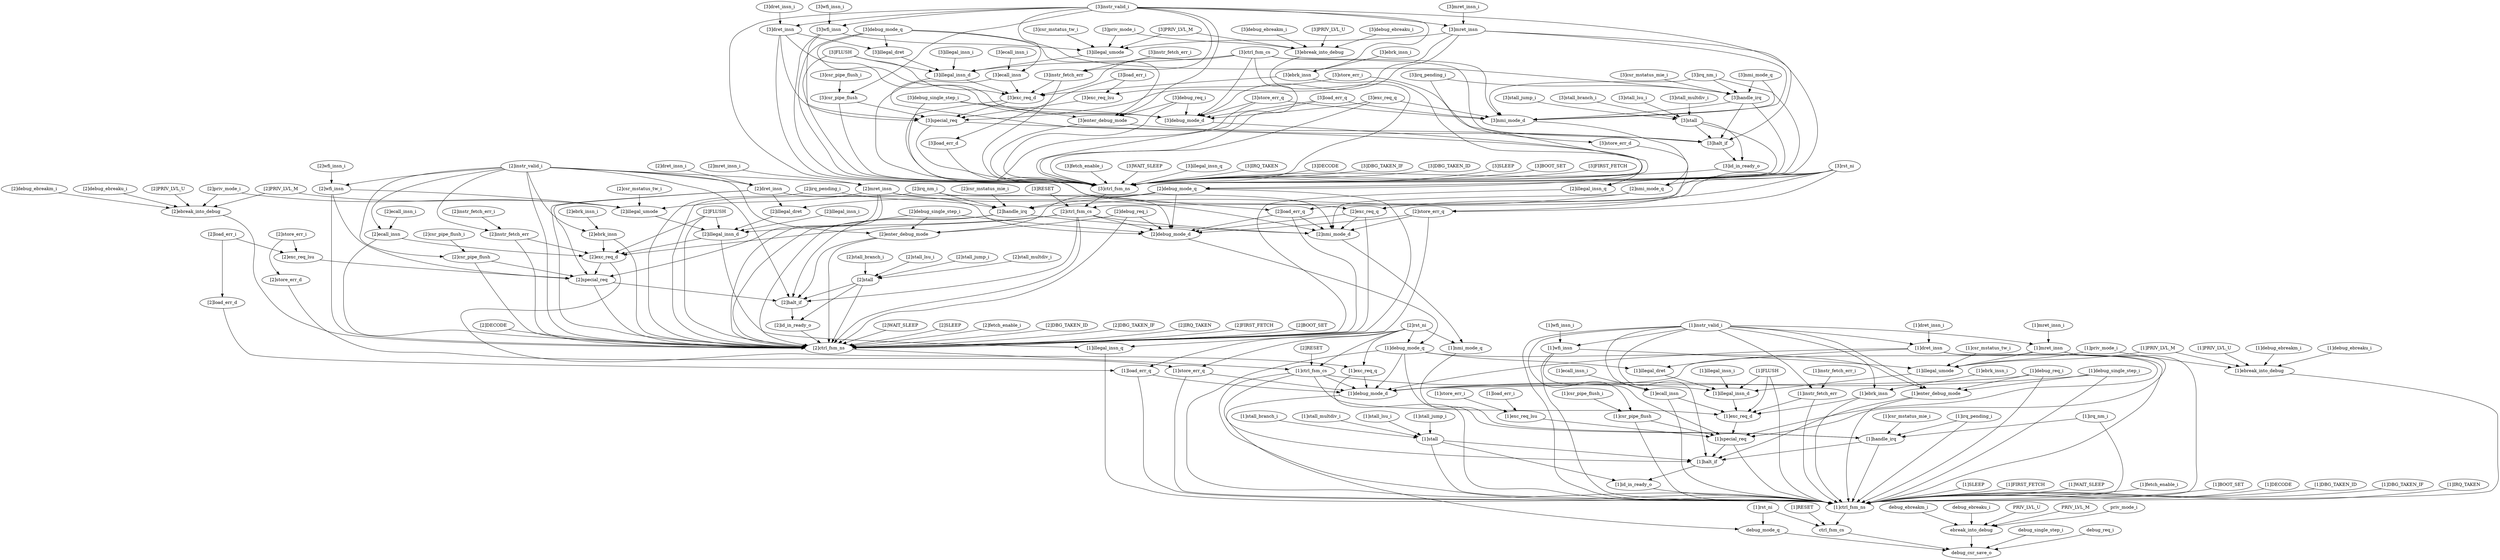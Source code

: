 strict digraph "" {
	"[3]irq_nm_i"	 [complexity=76,
		importance=5.2721584185,
		rank=0.0693705055066];
	"[3]handle_irq"	 [complexity=70,
		importance=5.26716080234,
		rank=0.0752451543191];
	"[3]irq_nm_i" -> "[3]handle_irq";
	"[3]nmi_mode_d"	 [complexity=49,
		importance=1.62824166621,
		rank=0.0332294217593];
	"[3]irq_nm_i" -> "[3]nmi_mode_d";
	"[3]ctrl_fsm_ns"	 [complexity=61,
		importance=1.72975895288,
		rank=0.0283567041456];
	"[3]irq_nm_i" -> "[3]ctrl_fsm_ns";
	"[1]special_req"	 [complexity=10,
		importance=0.398705714759,
		rank=0.0398705714759];
	"[1]ctrl_fsm_ns"	 [complexity=3,
		importance=0.105010195927,
		rank=0.0350033986422];
	"[1]special_req" -> "[1]ctrl_fsm_ns";
	"[1]halt_if"	 [complexity=7,
		importance=0.127850889108,
		rank=0.0182644127297];
	"[1]special_req" -> "[1]halt_if";
	"[3]wfi_insn"	 [complexity=94,
		importance=5.31848699129,
		rank=0.0565796488435];
	"[3]special_req"	 [complexity=68,
		importance=5.27295198563,
		rank=0.0775434115534];
	"[3]wfi_insn" -> "[3]special_req";
	"[3]illegal_umode"	 [complexity=88,
		importance=5.31082414769,
		rank=0.0603502744056];
	"[3]wfi_insn" -> "[3]illegal_umode";
	"[3]wfi_insn" -> "[3]ctrl_fsm_ns";
	"[3]fetch_enable_i"	 [complexity=62,
		importance=1.73475656905,
		rank=0.0279799446621];
	"[3]fetch_enable_i" -> "[3]ctrl_fsm_ns";
	"[3]WAIT_SLEEP"	 [complexity=63,
		importance=1.73475656905,
		rank=0.0275358185564];
	"[3]WAIT_SLEEP" -> "[3]ctrl_fsm_ns";
	"[1]debug_mode_d"	 [complexity=4,
		importance=0.0225443584875,
		rank=0.00563608962188];
	debug_mode_q	 [complexity=2,
		importance=0.0155182837101,
		rank=0.00775914185504];
	"[1]debug_mode_d" -> debug_mode_q;
	"[2]DECODE"	 [complexity=42,
		importance=5.11697146782,
		rank=0.121832653996];
	"[2]ctrl_fsm_ns"	 [complexity=32,
		importance=0.511197385166,
		rank=0.0159749182864];
	"[2]DECODE" -> "[2]ctrl_fsm_ns";
	"[2]csr_pipe_flush"	 [complexity=46,
		importance=1.62493012607,
		rank=0.0353245679581];
	"[2]csr_pipe_flush" -> "[2]ctrl_fsm_ns";
	"[2]special_req"	 [complexity=39,
		importance=1.61726728248,
		rank=0.0414683918584];
	"[2]csr_pipe_flush" -> "[2]special_req";
	"[3]csr_pipe_flush_i"	 [complexity=78,
		importance=5.28561244539,
		rank=0.0677642621204];
	"[3]csr_pipe_flush"	 [complexity=75,
		importance=5.28061482922,
		rank=0.070408197723];
	"[3]csr_pipe_flush_i" -> "[3]csr_pipe_flush";
	"[2]stall_multdiv_i"	 [complexity=46,
		importance=1.62210407023,
		rank=0.0352631319615];
	"[2]stall"	 [complexity=41,
		importance=1.61710645406,
		rank=0.0394416208308];
	"[2]stall_multdiv_i" -> "[2]stall";
	debug_csr_save_o	 [complexity=0,
		importance=0.00665049124133,
		rank=0.0];
	"[1]ctrl_fsm_cs"	 [complexity=30,
		importance=0.459731285871,
		rank=0.0153243761957];
	"[1]ctrl_fsm_cs" -> "[1]debug_mode_d";
	"[1]illegal_insn_d"	 [complexity=24,
		importance=0.426138662963,
		rank=0.0177557776235];
	"[1]ctrl_fsm_cs" -> "[1]illegal_insn_d";
	"[1]ctrl_fsm_cs" -> "[1]ctrl_fsm_ns";
	"[1]exc_req_d"	 [complexity=17,
		importance=0.409647332993,
		rank=0.0240969019408];
	"[1]ctrl_fsm_cs" -> "[1]exc_req_d";
	"[1]ctrl_fsm_cs" -> "[1]halt_if";
	"[1]instr_valid_i"	 [complexity=27,
		importance=0.422307792754,
		rank=0.0156410293613];
	"[1]dret_insn"	 [complexity=33,
		importance=0.439524371638,
		rank=0.0133189203527];
	"[1]instr_valid_i" -> "[1]dret_insn";
	"[1]ecall_insn"	 [complexity=24,
		importance=0.417310176588,
		rank=0.0173879240245];
	"[1]instr_valid_i" -> "[1]ecall_insn";
	"[1]mret_insn"	 [complexity=36,
		importance=0.444240720416,
		rank=0.0123400200115];
	"[1]instr_valid_i" -> "[1]mret_insn";
	"[1]enter_debug_mode"	 [complexity=12,
		importance=0.517041676143,
		rank=0.0430868063452];
	"[1]instr_valid_i" -> "[1]enter_debug_mode";
	"[1]wfi_insn"	 [complexity=36,
		importance=0.444240720416,
		rank=0.0123400200115];
	"[1]instr_valid_i" -> "[1]wfi_insn";
	"[1]instr_fetch_err"	 [complexity=24,
		importance=0.417310176588,
		rank=0.0173879240245];
	"[1]instr_valid_i" -> "[1]instr_fetch_err";
	"[1]instr_valid_i" -> "[1]ctrl_fsm_ns";
	"[1]csr_pipe_flush"	 [complexity=17,
		importance=0.406368558353,
		rank=0.0239040328443];
	"[1]instr_valid_i" -> "[1]csr_pipe_flush";
	"[1]ebrk_insn"	 [complexity=24,
		importance=0.417310176588,
		rank=0.0173879240245];
	"[1]instr_valid_i" -> "[1]ebrk_insn";
	"[1]instr_valid_i" -> "[1]halt_if";
	"[2]load_err_d"	 [complexity=8,
		importance=0.329755537907,
		rank=0.0412194422384];
	"[1]load_err_q"	 [complexity=6,
		importance=0.323508596384,
		rank=0.0539180993973];
	"[2]load_err_d" -> "[1]load_err_q";
	"[3]mret_insn"	 [complexity=94,
		importance=5.31848699129,
		rank=0.0565796488435];
	"[3]mret_insn" -> "[3]special_req";
	"[3]mret_insn" -> "[3]nmi_mode_d";
	"[3]mret_insn" -> "[3]illegal_umode";
	"[3]debug_mode_d"	 [complexity=64,
		importance=1.66631696301,
		rank=0.026036202547];
	"[3]mret_insn" -> "[3]debug_mode_d";
	"[3]mret_insn" -> "[3]ctrl_fsm_ns";
	"[2]WAIT_SLEEP"	 [complexity=34,
		importance=0.516195001332,
		rank=0.0151822059215];
	"[2]WAIT_SLEEP" -> "[2]ctrl_fsm_ns";
	"[1]debug_mode_q"	 [complexity=33,
		importance=0.440729320512,
		rank=0.0133554339549];
	"[1]debug_mode_q" -> "[1]debug_mode_d";
	"[1]debug_mode_q" -> "[1]enter_debug_mode";
	"[1]handle_irq"	 [complexity=12,
		importance=0.392914531466,
		rank=0.0327428776222];
	"[1]debug_mode_q" -> "[1]handle_irq";
	"[1]debug_mode_q" -> "[1]ctrl_fsm_ns";
	"[1]illegal_dret"	 [complexity=30,
		importance=0.431861528044,
		rank=0.0143953842681];
	"[1]debug_mode_q" -> "[1]illegal_dret";
	debug_ebreaku_i	 [complexity=9,
		importance=0.0258074428574,
		rank=0.00286749365082];
	ebreak_into_debug	 [complexity=2,
		importance=0.0208098266908,
		rank=0.0104049133454];
	debug_ebreaku_i -> ebreak_into_debug;
	"[2]ebreak_into_debug"	 [complexity=34,
		importance=0.525356720615,
		rank=0.0154516682534];
	"[2]ebreak_into_debug" -> "[2]ctrl_fsm_ns";
	"[2]stall_branch_i"	 [complexity=46,
		importance=1.62210407023,
		rank=0.0352631319615];
	"[2]stall_branch_i" -> "[2]stall";
	"[1]SLEEP"	 [complexity=5,
		importance=0.110007812093,
		rank=0.0220015624186];
	"[1]SLEEP" -> "[1]ctrl_fsm_ns";
	"[1]FIRST_FETCH"	 [complexity=7,
		importance=0.21501800802,
		rank=0.0307168582885];
	"[1]FIRST_FETCH" -> "[1]ctrl_fsm_ns";
	"[1]exc_req_q"	 [complexity=6,
		importance=0.323120459331,
		rank=0.0538534098885];
	"[1]exc_req_q" -> "[1]debug_mode_d";
	"[1]exc_req_q" -> "[1]ctrl_fsm_ns";
	"[1]debug_req_i"	 [complexity=17,
		importance=0.522039292309,
		rank=0.0307081936652];
	"[1]debug_req_i" -> "[1]debug_mode_d";
	"[1]debug_req_i" -> "[1]enter_debug_mode";
	"[1]debug_req_i" -> "[1]ctrl_fsm_ns";
	"[2]debug_req_i"	 [complexity=46,
		importance=2.14678804927,
		rank=0.0466693054188];
	"[2]enter_debug_mode"	 [complexity=41,
		importance=2.1417904331,
		rank=0.0522387910512];
	"[2]debug_req_i" -> "[2]enter_debug_mode";
	"[2]debug_mode_d"	 [complexity=35,
		importance=0.44775539529,
		rank=0.012793011294];
	"[2]debug_req_i" -> "[2]debug_mode_d";
	"[2]debug_req_i" -> "[2]ctrl_fsm_ns";
	"[2]halt_if"	 [complexity=36,
		importance=0.534038078347,
		rank=0.0148343910652];
	"[2]enter_debug_mode" -> "[2]halt_if";
	"[2]enter_debug_mode" -> "[2]ctrl_fsm_ns";
	"[3]ecall_insn"	 [complexity=82,
		importance=5.29155644746,
		rank=0.0645311761885];
	"[3]exc_req_d"	 [complexity=75,
		importance=5.28389360386,
		rank=0.0704519147182];
	"[3]ecall_insn" -> "[3]exc_req_d";
	"[3]ecall_insn" -> "[3]ctrl_fsm_ns";
	"[1]rst_ni"	 [complexity=2,
		importance=0.11208580943,
		rank=0.0560429047149];
	"[1]rst_ni" -> debug_mode_q;
	ctrl_fsm_cs	 [complexity=1,
		importance=0.0535440966316,
		rank=0.0535440966316];
	"[1]rst_ni" -> ctrl_fsm_cs;
	"[2]SLEEP"	 [complexity=34,
		importance=0.516195001332,
		rank=0.0151822059215];
	"[2]SLEEP" -> "[2]ctrl_fsm_ns";
	"[3]store_err_i"	 [complexity=78,
		importance=5.28544586868,
		rank=0.0677621265215];
	"[3]exc_req_lsu"	 [complexity=75,
		importance=5.28044825251,
		rank=0.0704059767001];
	"[3]store_err_i" -> "[3]exc_req_lsu";
	"[3]store_err_d"	 [complexity=37,
		importance=1.54831710562,
		rank=0.0418464082601];
	"[3]store_err_i" -> "[3]store_err_d";
	debug_mode_q -> debug_csr_save_o;
	"[2]ecall_insn"	 [complexity=53,
		importance=1.63587174431,
		rank=0.0308655046095];
	"[2]ecall_insn" -> "[2]ctrl_fsm_ns";
	"[2]exc_req_d"	 [complexity=46,
		importance=1.62820890071,
		rank=0.0353958456676];
	"[2]ecall_insn" -> "[2]exc_req_d";
	"[2]store_err_i"	 [complexity=49,
		importance=1.62976116552,
		rank=0.0332604319494];
	"[2]store_err_d"	 [complexity=8,
		importance=0.329755537907,
		rank=0.0412194422384];
	"[2]store_err_i" -> "[2]store_err_d";
	"[2]exc_req_lsu"	 [complexity=46,
		importance=1.62476354936,
		rank=0.0353209467251];
	"[2]store_err_i" -> "[2]exc_req_lsu";
	"[2]dret_insn"	 [complexity=62,
		importance=1.65808593936,
		rank=0.0267433216025];
	"[2]dret_insn" -> "[2]debug_mode_d";
	"[2]dret_insn" -> "[2]ctrl_fsm_ns";
	"[2]illegal_dret"	 [complexity=59,
		importance=1.65042309576,
		rank=0.0279732728095];
	"[2]dret_insn" -> "[2]illegal_dret";
	"[2]dret_insn" -> "[2]special_req";
	"[2]stall_lsu_i"	 [complexity=46,
		importance=1.62210407023,
		rank=0.0352631319615];
	"[2]stall_lsu_i" -> "[2]stall";
	"[1]store_err_q"	 [complexity=6,
		importance=0.323508596384,
		rank=0.0539180993973];
	"[2]store_err_d" -> "[1]store_err_q";
	"[2]load_err_q"	 [complexity=35,
		importance=1.5420701641,
		rank=0.0440591475458];
	"[2]load_err_q" -> "[2]debug_mode_d";
	"[2]load_err_q" -> "[2]ctrl_fsm_ns";
	"[2]nmi_mode_d"	 [complexity=20,
		importance=0.40968009849,
		rank=0.0204840049245];
	"[2]load_err_q" -> "[2]nmi_mode_d";
	"[2]load_err_i"	 [complexity=10,
		importance=0.334753154074,
		rank=0.0334753154074];
	"[2]load_err_i" -> "[2]load_err_d";
	"[2]load_err_i" -> "[2]exc_req_lsu";
	"[3]store_err_q"	 [complexity=64,
		importance=5.19775486725,
		rank=0.0812149198009];
	"[3]store_err_q" -> "[3]nmi_mode_d";
	"[3]store_err_q" -> "[3]debug_mode_d";
	"[3]store_err_q" -> "[3]ctrl_fsm_ns";
	"[1]RESET"	 [complexity=3,
		importance=0.0585417127982,
		rank=0.0195139042661];
	"[1]RESET" -> ctrl_fsm_cs;
	"[2]store_err_q"	 [complexity=35,
		importance=1.5420701641,
		rank=0.0440591475458];
	"[2]store_err_q" -> "[2]debug_mode_d";
	"[2]store_err_q" -> "[2]ctrl_fsm_ns";
	"[2]store_err_q" -> "[2]nmi_mode_d";
	"[1]dret_insn" -> "[1]special_req";
	"[1]dret_insn" -> "[1]debug_mode_d";
	"[1]dret_insn" -> "[1]ctrl_fsm_ns";
	"[1]dret_insn" -> "[1]illegal_dret";
	"[3]csr_mstatus_mie_i"	 [complexity=76,
		importance=5.2721584185,
		rank=0.0693705055066];
	"[3]csr_mstatus_mie_i" -> "[3]handle_irq";
	"[1]csr_mstatus_tw_i"	 [complexity=36,
		importance=0.441575492988,
		rank=0.0122659859163];
	"[1]illegal_umode"	 [complexity=30,
		importance=0.436577876821,
		rank=0.014552595894];
	"[1]csr_mstatus_tw_i" -> "[1]illegal_umode";
	"[3]illegal_insn_q"	 [complexity=62,
		importance=1.7392364556,
		rank=0.0280522008968];
	"[3]illegal_insn_q" -> "[3]ctrl_fsm_ns";
	"[1]ecall_insn" -> "[1]ctrl_fsm_ns";
	"[1]ecall_insn" -> "[1]exc_req_d";
	"[2]debug_mode_q"	 [complexity=62,
		importance=1.65929088823,
		rank=0.0267627562618];
	"[2]debug_mode_q" -> "[2]enter_debug_mode";
	"[2]debug_mode_q" -> "[2]debug_mode_d";
	"[2]handle_irq"	 [complexity=41,
		importance=1.61147609918,
		rank=0.039304295102];
	"[2]debug_mode_q" -> "[2]handle_irq";
	"[2]debug_mode_q" -> "[2]ctrl_fsm_ns";
	"[2]debug_mode_q" -> "[2]illegal_dret";
	"[3]illegal_insn_d"	 [complexity=82,
		importance=5.30038493383,
		rank=0.0646388406565];
	"[2]illegal_insn_q"	 [complexity=33,
		importance=0.520674887881,
		rank=0.0157780269055];
	"[3]illegal_insn_d" -> "[2]illegal_insn_q";
	"[3]illegal_insn_d" -> "[3]exc_req_d";
	"[2]fetch_enable_i"	 [complexity=33,
		importance=0.516195001332,
		rank=0.0156422727676];
	"[2]fetch_enable_i" -> "[2]ctrl_fsm_ns";
	"[2]csr_mstatus_mie_i"	 [complexity=47,
		importance=1.61647371535,
		rank=0.0343930577734];
	"[2]csr_mstatus_mie_i" -> "[2]handle_irq";
	"[2]id_in_ready_o"	 [complexity=33,
		importance=0.520513786658,
		rank=0.0157731450502];
	"[2]id_in_ready_o" -> "[2]ctrl_fsm_ns";
	"[2]debug_mode_d" -> "[1]debug_mode_q";
	"[2]DBG_TAKEN_ID"	 [complexity=34,
		importance=0.516195001332,
		rank=0.0151822059215];
	"[2]DBG_TAKEN_ID" -> "[2]ctrl_fsm_ns";
	"[3]illegal_insn_i"	 [complexity=88,
		importance=5.30538255,
		rank=0.0602884380682];
	"[3]illegal_insn_i" -> "[3]illegal_insn_d";
	"[2]DBG_TAKEN_IF"	 [complexity=38,
		importance=1.53858977166,
		rank=0.0404892045175];
	"[2]DBG_TAKEN_IF" -> "[2]ctrl_fsm_ns";
	"[1]WAIT_SLEEP"	 [complexity=5,
		importance=0.110007812093,
		rank=0.0220015624186];
	"[1]WAIT_SLEEP" -> "[1]ctrl_fsm_ns";
	"[3]priv_mode_i"	 [complexity=70,
		importance=1.7489159045,
		rank=0.0249845129214];
	"[3]ebreak_into_debug"	 [complexity=63,
		importance=1.74391828833,
		rank=0.027681242672];
	"[3]priv_mode_i" -> "[3]ebreak_into_debug";
	"[3]priv_mode_i" -> "[3]illegal_umode";
	"[1]illegal_insn_d" -> "[1]exc_req_d";
	"[2]instr_fetch_err_i"	 [complexity=56,
		importance=1.64086936047,
		rank=0.0293012385799];
	"[2]instr_fetch_err"	 [complexity=53,
		importance=1.63587174431,
		rank=0.0308655046095];
	"[2]instr_fetch_err_i" -> "[2]instr_fetch_err";
	"[1]csr_pipe_flush_i"	 [complexity=20,
		importance=0.41136617452,
		rank=0.020568308726];
	"[1]csr_pipe_flush_i" -> "[1]csr_pipe_flush";
	"[3]halt_if"	 [complexity=65,
		importance=1.75259964606,
		rank=0.0269630714779];
	"[3]handle_irq" -> "[3]halt_if";
	"[3]handle_irq" -> "[3]nmi_mode_d";
	"[3]handle_irq" -> "[3]ctrl_fsm_ns";
	"[3]ebrk_insn"	 [complexity=82,
		importance=5.29155644746,
		rank=0.0645311761885];
	"[3]ebrk_insn" -> "[3]exc_req_d";
	"[3]ebrk_insn" -> "[3]ctrl_fsm_ns";
	"[1]load_err_q" -> "[1]debug_mode_d";
	"[1]load_err_q" -> "[1]ctrl_fsm_ns";
	"[3]FLUSH"	 [complexity=88,
		importance=5.30538255,
		rank=0.0602884380682];
	"[3]FLUSH" -> "[3]illegal_insn_d";
	"[3]FLUSH" -> "[3]exc_req_d";
	"[3]FLUSH" -> "[3]ctrl_fsm_ns";
	"[1]irq_pending_i"	 [complexity=18,
		importance=0.397912147633,
		rank=0.022106230424];
	"[1]irq_pending_i" -> "[1]handle_irq";
	"[1]irq_pending_i" -> "[1]ctrl_fsm_ns";
	"[3]debug_single_step_i"	 [complexity=75,
		importance=7.02103432014,
		rank=0.0936137909352];
	"[3]enter_debug_mode"	 [complexity=70,
		importance=7.01603670397,
		rank=0.100229095771];
	"[3]debug_single_step_i" -> "[3]enter_debug_mode";
	"[3]debug_single_step_i" -> "[3]debug_mode_d";
	"[3]debug_single_step_i" -> "[3]ctrl_fsm_ns";
	"[3]IRQ_TAKEN"	 [complexity=67,
		importance=5.19427447482,
		rank=0.0775264846988];
	"[3]IRQ_TAKEN" -> "[3]ctrl_fsm_ns";
	"[2]rst_ni"	 [complexity=7,
		importance=0.652014808934,
		rank=0.0931449727049];
	"[2]rst_ni" -> "[1]ctrl_fsm_cs";
	"[2]rst_ni" -> "[1]debug_mode_q";
	"[2]rst_ni" -> "[1]exc_req_q";
	"[2]rst_ni" -> "[1]load_err_q";
	"[1]illegal_insn_q"	 [complexity=4,
		importance=0.114487698642,
		rank=0.0286219246605];
	"[2]rst_ni" -> "[1]illegal_insn_q";
	"[2]rst_ni" -> "[1]store_err_q";
	"[1]nmi_mode_q"	 [complexity=18,
		importance=0.402072706358,
		rank=0.0223373725754];
	"[2]rst_ni" -> "[1]nmi_mode_q";
	"[1]mret_insn" -> "[1]special_req";
	"[1]mret_insn" -> "[1]debug_mode_d";
	"[1]mret_insn" -> "[1]ctrl_fsm_ns";
	"[1]mret_insn" -> "[1]illegal_umode";
	"[1]enter_debug_mode" -> "[1]ctrl_fsm_ns";
	"[1]enter_debug_mode" -> "[1]halt_if";
	"[2]wfi_insn"	 [complexity=65,
		importance=1.66280228813,
		rank=0.0255815736636];
	"[2]wfi_insn" -> "[2]ctrl_fsm_ns";
	"[2]wfi_insn" -> "[2]special_req";
	"[2]illegal_umode"	 [complexity=59,
		importance=1.65513944454,
		rank=0.0280532109244];
	"[2]wfi_insn" -> "[2]illegal_umode";
	"[1]illegal_insn_q" -> "[1]ctrl_fsm_ns";
	"[1]priv_mode_i"	 [complexity=12,
		importance=0.124167147543,
		rank=0.0103472622952];
	"[1]ebreak_into_debug"	 [complexity=5,
		importance=0.119169531376,
		rank=0.0238339062752];
	"[1]priv_mode_i" -> "[1]ebreak_into_debug";
	"[1]priv_mode_i" -> "[1]illegal_umode";
	"[3]irq_pending_i"	 [complexity=76,
		importance=5.2721584185,
		rank=0.0693705055066];
	"[3]irq_pending_i" -> "[3]handle_irq";
	"[3]irq_pending_i" -> "[3]ctrl_fsm_ns";
	"[3]nmi_mode_q"	 [complexity=76,
		importance=5.27631897723,
		rank=0.0694252497004];
	"[3]nmi_mode_q" -> "[3]handle_irq";
	"[3]nmi_mode_q" -> "[3]nmi_mode_d";
	"[1]PRIV_LVL_M"	 [complexity=12,
		importance=0.124167147543,
		rank=0.0103472622952];
	"[1]PRIV_LVL_M" -> "[1]ebreak_into_debug";
	"[1]PRIV_LVL_M" -> "[1]illegal_umode";
	PRIV_LVL_U	 [complexity=9,
		importance=0.0258074428574,
		rank=0.00286749365082];
	PRIV_LVL_U -> ebreak_into_debug;
	"[1]wfi_insn" -> "[1]special_req";
	"[1]wfi_insn" -> "[1]ctrl_fsm_ns";
	"[1]wfi_insn" -> "[1]illegal_umode";
	"[3]instr_valid_i"	 [complexity=85,
		importance=5.29655406363,
		rank=0.0623124007485];
	"[3]instr_valid_i" -> "[3]wfi_insn";
	"[3]instr_valid_i" -> "[3]mret_insn";
	"[3]instr_valid_i" -> "[3]ecall_insn";
	"[3]instr_valid_i" -> "[3]ebrk_insn";
	"[3]instr_valid_i" -> "[3]halt_if";
	"[3]dret_insn"	 [complexity=91,
		importance=5.31377064251,
		rank=0.0583930839836];
	"[3]instr_valid_i" -> "[3]dret_insn";
	"[3]instr_valid_i" -> "[3]enter_debug_mode";
	"[3]instr_fetch_err"	 [complexity=82,
		importance=5.29155644746,
		rank=0.0645311761885];
	"[3]instr_valid_i" -> "[3]instr_fetch_err";
	"[3]instr_valid_i" -> "[3]ctrl_fsm_ns";
	"[3]instr_valid_i" -> "[3]csr_pipe_flush";
	"[1]stall"	 [complexity=12,
		importance=0.398544886344,
		rank=0.033212073862];
	"[1]id_in_ready_o"	 [complexity=4,
		importance=0.114326597419,
		rank=0.0285816493547];
	"[1]stall" -> "[1]id_in_ready_o";
	"[1]stall" -> "[1]ctrl_fsm_ns";
	"[1]stall" -> "[1]halt_if";
	"[3]ctrl_fsm_cs"	 [complexity=88,
		importance=5.33397755674,
		rank=0.0606133813266];
	"[3]ctrl_fsm_cs" -> "[3]illegal_insn_d";
	"[3]ctrl_fsm_cs" -> "[3]halt_if";
	"[3]ctrl_fsm_cs" -> "[3]nmi_mode_d";
	"[3]ctrl_fsm_cs" -> "[3]debug_mode_d";
	"[3]ctrl_fsm_cs" -> "[3]exc_req_d";
	"[3]ctrl_fsm_cs" -> "[3]ctrl_fsm_ns";
	"[3]illegal_dret"	 [complexity=88,
		importance=5.30610779891,
		rank=0.0602966795331];
	"[3]illegal_dret" -> "[3]illegal_insn_d";
	"[1]store_err_q" -> "[1]debug_mode_d";
	"[1]store_err_q" -> "[1]ctrl_fsm_ns";
	"[3]mret_insn_i"	 [complexity=97,
		importance=5.32348460745,
		rank=0.0548812846129];
	"[3]mret_insn_i" -> "[3]mret_insn";
	"[2]handle_irq" -> "[2]halt_if";
	"[2]handle_irq" -> "[2]ctrl_fsm_ns";
	"[2]handle_irq" -> "[2]nmi_mode_d";
	"[2]mret_insn_i"	 [complexity=68,
		importance=1.6677999043,
		rank=0.0245264691809];
	"[2]mret_insn"	 [complexity=65,
		importance=1.66280228813,
		rank=0.0255815736636];
	"[2]mret_insn_i" -> "[2]mret_insn";
	"[1]store_err_i"	 [complexity=20,
		importance=0.411199597805,
		rank=0.0205599798903];
	"[1]exc_req_lsu"	 [complexity=17,
		importance=0.406201981639,
		rank=0.023894234214];
	"[1]store_err_i" -> "[1]exc_req_lsu";
	"[3]DECODE"	 [complexity=71,
		importance=17.302587145,
		rank=0.243698410493];
	"[3]DECODE" -> "[3]ctrl_fsm_ns";
	PRIV_LVL_M	 [complexity=9,
		importance=0.0258074428574,
		rank=0.00286749365082];
	PRIV_LVL_M -> ebreak_into_debug;
	"[1]fetch_enable_i"	 [complexity=4,
		importance=0.110007812093,
		rank=0.0275019530233];
	"[1]fetch_enable_i" -> "[1]ctrl_fsm_ns";
	"[2]FLUSH"	 [complexity=59,
		importance=1.64969784685,
		rank=0.027960980455];
	"[2]illegal_insn_d"	 [complexity=53,
		importance=1.64470023068,
		rank=0.0310320798242];
	"[2]FLUSH" -> "[2]illegal_insn_d";
	"[2]FLUSH" -> "[2]ctrl_fsm_ns";
	"[2]FLUSH" -> "[2]exc_req_d";
	"[2]illegal_insn_d" -> "[1]illegal_insn_q";
	"[2]illegal_insn_d" -> "[2]exc_req_d";
	"[2]halt_if" -> "[2]id_in_ready_o";
	"[3]id_in_ready_o"	 [complexity=62,
		importance=1.73907535438,
		rank=0.0280496024899];
	"[3]halt_if" -> "[3]id_in_ready_o";
	"[1]instr_fetch_err" -> "[1]ctrl_fsm_ns";
	"[1]instr_fetch_err" -> "[1]exc_req_d";
	"[2]illegal_insn_i"	 [complexity=59,
		importance=1.64969784685,
		rank=0.027960980455];
	"[2]illegal_insn_i" -> "[2]illegal_insn_d";
	"[3]debug_req_i"	 [complexity=75,
		importance=7.02103432014,
		rank=0.0936137909352];
	"[3]debug_req_i" -> "[3]enter_debug_mode";
	"[3]debug_req_i" -> "[3]debug_mode_d";
	"[3]debug_req_i" -> "[3]ctrl_fsm_ns";
	"[1]stall_jump_i"	 [complexity=17,
		importance=0.403542502511,
		rank=0.0237377942653];
	"[1]stall_jump_i" -> "[1]stall";
	"[3]DBG_TAKEN_IF"	 [complexity=67,
		importance=5.19427447482,
		rank=0.0775264846988];
	"[3]DBG_TAKEN_IF" -> "[3]ctrl_fsm_ns";
	"[2]illegal_insn_q" -> "[2]ctrl_fsm_ns";
	"[3]DBG_TAKEN_ID"	 [complexity=63,
		importance=1.73475656905,
		rank=0.0275358185564];
	"[3]DBG_TAKEN_ID" -> "[3]ctrl_fsm_ns";
	"[1]irq_nm_i"	 [complexity=18,
		importance=0.397912147633,
		rank=0.022106230424];
	"[1]irq_nm_i" -> "[1]handle_irq";
	"[1]irq_nm_i" -> "[1]ctrl_fsm_ns";
	"[1]stall_branch_i"	 [complexity=17,
		importance=0.403542502511,
		rank=0.0237377942653];
	"[1]stall_branch_i" -> "[1]stall";
	"[3]special_req" -> "[3]halt_if";
	"[3]special_req" -> "[3]ctrl_fsm_ns";
	"[2]ctrl_fsm_ns" -> "[1]ctrl_fsm_cs";
	ebreak_into_debug -> debug_csr_save_o;
	"[2]irq_nm_i"	 [complexity=47,
		importance=1.61647371535,
		rank=0.0343930577734];
	"[2]irq_nm_i" -> "[2]handle_irq";
	"[2]irq_nm_i" -> "[2]ctrl_fsm_ns";
	"[2]irq_nm_i" -> "[2]nmi_mode_d";
	"[3]ecall_insn_i"	 [complexity=85,
		importance=5.29655406363,
		rank=0.0623124007485];
	"[3]ecall_insn_i" -> "[3]ecall_insn";
	"[1]ebreak_into_debug" -> "[1]ctrl_fsm_ns";
	"[1]csr_mstatus_mie_i"	 [complexity=18,
		importance=0.397912147633,
		rank=0.022106230424];
	"[1]csr_mstatus_mie_i" -> "[1]handle_irq";
	"[1]instr_fetch_err_i"	 [complexity=27,
		importance=0.422307792754,
		rank=0.0156410293613];
	"[1]instr_fetch_err_i" -> "[1]instr_fetch_err";
	"[2]instr_fetch_err" -> "[2]ctrl_fsm_ns";
	"[2]instr_fetch_err" -> "[2]exc_req_d";
	"[1]nmi_mode_q" -> "[1]handle_irq";
	"[3]rst_ni"	 [complexity=36,
		importance=3.08913794437,
		rank=0.0858093873436];
	"[3]rst_ni" -> "[2]load_err_q";
	"[3]rst_ni" -> "[2]store_err_q";
	"[3]rst_ni" -> "[2]debug_mode_q";
	"[3]rst_ni" -> "[2]illegal_insn_q";
	"[2]ctrl_fsm_cs"	 [complexity=59,
		importance=1.67829285359,
		rank=0.0284456415862];
	"[3]rst_ni" -> "[2]ctrl_fsm_cs";
	"[2]exc_req_q"	 [complexity=35,
		importance=1.54168202705,
		rank=0.0440480579157];
	"[3]rst_ni" -> "[2]exc_req_q";
	"[2]nmi_mode_q"	 [complexity=47,
		importance=1.62063427408,
		rank=0.0344815802995];
	"[3]rst_ni" -> "[2]nmi_mode_q";
	"[1]ecall_insn_i"	 [complexity=27,
		importance=0.422307792754,
		rank=0.0156410293613];
	"[1]ecall_insn_i" -> "[1]ecall_insn";
	"[2]mret_insn" -> "[2]debug_mode_d";
	"[2]mret_insn" -> "[2]ctrl_fsm_ns";
	"[2]mret_insn" -> "[2]nmi_mode_d";
	"[2]mret_insn" -> "[2]special_req";
	"[2]mret_insn" -> "[2]illegal_umode";
	"[3]exc_req_lsu" -> "[3]special_req";
	"[1]debug_ebreaku_i"	 [complexity=12,
		importance=0.124167147543,
		rank=0.0103472622952];
	"[1]debug_ebreaku_i" -> "[1]ebreak_into_debug";
	"[3]debug_ebreakm_i"	 [complexity=70,
		importance=1.7489159045,
		rank=0.0249845129214];
	"[3]debug_ebreakm_i" -> "[3]ebreak_into_debug";
	"[1]PRIV_LVL_U"	 [complexity=12,
		importance=0.124167147543,
		rank=0.0103472622952];
	"[1]PRIV_LVL_U" -> "[1]ebreak_into_debug";
	"[1]id_in_ready_o" -> "[1]ctrl_fsm_ns";
	"[3]PRIV_LVL_M"	 [complexity=70,
		importance=1.7489159045,
		rank=0.0249845129214];
	"[3]PRIV_LVL_M" -> "[3]ebreak_into_debug";
	"[3]PRIV_LVL_M" -> "[3]illegal_umode";
	"[1]stall_multdiv_i"	 [complexity=17,
		importance=0.403542502511,
		rank=0.0237377942653];
	"[1]stall_multdiv_i" -> "[1]stall";
	"[2]exc_req_lsu" -> "[2]special_req";
	"[1]debug_single_step_i"	 [complexity=17,
		importance=0.522039292309,
		rank=0.0307081936652];
	"[1]debug_single_step_i" -> "[1]debug_mode_d";
	"[1]debug_single_step_i" -> "[1]enter_debug_mode";
	"[1]debug_single_step_i" -> "[1]ctrl_fsm_ns";
	"[1]handle_irq" -> "[1]ctrl_fsm_ns";
	"[1]handle_irq" -> "[1]halt_if";
	debug_single_step_i	 [complexity=2,
		importance=0.0182985986493,
		rank=0.00914929932466];
	debug_single_step_i -> debug_csr_save_o;
	"[3]stall_lsu_i"	 [complexity=75,
		importance=5.27778877338,
		rank=0.0703705169784];
	"[3]stall"	 [complexity=70,
		importance=5.27279115722,
		rank=0.0753255879602];
	"[3]stall_lsu_i" -> "[3]stall";
	"[2]debug_ebreaku_i"	 [complexity=41,
		importance=0.530354336782,
		rank=0.0129354716288];
	"[2]debug_ebreaku_i" -> "[2]ebreak_into_debug";
	"[2]dret_insn_i"	 [complexity=65,
		importance=1.66308355552,
		rank=0.0255859008542];
	"[2]dret_insn_i" -> "[2]dret_insn";
	"[1]ebrk_insn_i"	 [complexity=27,
		importance=0.422307792754,
		rank=0.0156410293613];
	"[1]ebrk_insn_i" -> "[1]ebrk_insn";
	"[1]BOOT_SET"	 [complexity=5,
		importance=0.110007812093,
		rank=0.0220015624186];
	"[1]BOOT_SET" -> "[1]ctrl_fsm_ns";
	"[3]dret_insn" -> "[3]illegal_dret";
	"[3]dret_insn" -> "[3]special_req";
	"[3]dret_insn" -> "[3]debug_mode_d";
	"[3]dret_insn" -> "[3]ctrl_fsm_ns";
	"[3]id_in_ready_o" -> "[3]ctrl_fsm_ns";
	"[2]IRQ_TAKEN"	 [complexity=38,
		importance=1.53858977166,
		rank=0.0404892045175];
	"[2]IRQ_TAKEN" -> "[2]ctrl_fsm_ns";
	"[3]nmi_mode_d" -> "[2]nmi_mode_q";
	"[2]priv_mode_i"	 [complexity=41,
		importance=0.530354336782,
		rank=0.0129354716288];
	"[2]priv_mode_i" -> "[2]ebreak_into_debug";
	"[2]priv_mode_i" -> "[2]illegal_umode";
	"[3]ebreak_into_debug" -> "[3]ctrl_fsm_ns";
	"[2]ebrk_insn"	 [complexity=53,
		importance=1.63587174431,
		rank=0.0308655046095];
	"[2]ebrk_insn" -> "[2]ctrl_fsm_ns";
	"[2]ebrk_insn" -> "[2]exc_req_d";
	debug_req_i	 [complexity=2,
		importance=0.0182985986493,
		rank=0.00914929932466];
	debug_req_i -> debug_csr_save_o;
	"[2]PRIV_LVL_M"	 [complexity=41,
		importance=0.530354336782,
		rank=0.0129354716288];
	"[2]PRIV_LVL_M" -> "[2]ebreak_into_debug";
	"[2]PRIV_LVL_M" -> "[2]illegal_umode";
	"[3]PRIV_LVL_U"	 [complexity=70,
		importance=1.7489159045,
		rank=0.0249845129214];
	"[3]PRIV_LVL_U" -> "[3]ebreak_into_debug";
	"[2]ctrl_fsm_cs" -> "[2]debug_mode_d";
	"[2]ctrl_fsm_cs" -> "[2]illegal_insn_d";
	"[2]ctrl_fsm_cs" -> "[2]halt_if";
	"[2]ctrl_fsm_cs" -> "[2]ctrl_fsm_ns";
	"[2]ctrl_fsm_cs" -> "[2]exc_req_d";
	"[2]ctrl_fsm_cs" -> "[2]nmi_mode_d";
	"[1]DECODE"	 [complexity=13,
		importance=1.05509957543,
		rank=0.0811615058025];
	"[1]DECODE" -> "[1]ctrl_fsm_ns";
	"[1]mret_insn_i"	 [complexity=39,
		importance=0.449238336582,
		rank=0.0115189317072];
	"[1]mret_insn_i" -> "[1]mret_insn";
	"[2]csr_mstatus_tw_i"	 [complexity=65,
		importance=1.66013706071,
		rank=0.0255405701647];
	"[2]csr_mstatus_tw_i" -> "[2]illegal_umode";
	"[1]ctrl_fsm_ns" -> ctrl_fsm_cs;
	"[1]exc_req_d" -> "[1]special_req";
	"[2]PRIV_LVL_U"	 [complexity=41,
		importance=0.530354336782,
		rank=0.0129354716288];
	"[2]PRIV_LVL_U" -> "[2]ebreak_into_debug";
	"[3]illegal_umode" -> "[3]illegal_insn_d";
	"[1]illegal_insn_i"	 [complexity=30,
		importance=0.43113627913,
		rank=0.0143712093043];
	"[1]illegal_insn_i" -> "[1]illegal_insn_d";
	"[3]RESET"	 [complexity=61,
		importance=1.68329046976,
		rank=0.0275949257337];
	"[3]RESET" -> "[2]ctrl_fsm_cs";
	"[3]ebrk_insn_i"	 [complexity=85,
		importance=5.29655406363,
		rank=0.0623124007485];
	"[3]ebrk_insn_i" -> "[3]ebrk_insn";
	"[1]wfi_insn_i"	 [complexity=39,
		importance=0.449238336582,
		rank=0.0115189317072];
	"[1]wfi_insn_i" -> "[1]wfi_insn";
	"[2]exc_req_d" -> "[1]exc_req_q";
	"[2]exc_req_d" -> "[2]special_req";
	"[1]FLUSH"	 [complexity=30,
		importance=0.43113627913,
		rank=0.0143712093043];
	"[1]FLUSH" -> "[1]illegal_insn_d";
	"[1]FLUSH" -> "[1]ctrl_fsm_ns";
	"[1]FLUSH" -> "[1]exc_req_d";
	"[1]illegal_umode" -> "[1]illegal_insn_d";
	"[3]load_err_i"	 [complexity=39,
		importance=1.55331472179,
		rank=0.03982858261];
	"[3]load_err_i" -> "[3]exc_req_lsu";
	"[3]load_err_d"	 [complexity=37,
		importance=1.54831710562,
		rank=0.0418464082601];
	"[3]load_err_i" -> "[3]load_err_d";
	"[2]debug_ebreakm_i"	 [complexity=41,
		importance=0.530354336782,
		rank=0.0129354716288];
	"[2]debug_ebreakm_i" -> "[2]ebreak_into_debug";
	"[3]csr_mstatus_tw_i"	 [complexity=94,
		importance=5.31582176386,
		rank=0.0565512953602];
	"[3]csr_mstatus_tw_i" -> "[3]illegal_umode";
	"[3]load_err_d" -> "[2]load_err_q";
	"[3]enter_debug_mode" -> "[3]halt_if";
	"[3]enter_debug_mode" -> "[3]ctrl_fsm_ns";
	"[2]debug_single_step_i"	 [complexity=46,
		importance=2.14678804927,
		rank=0.0466693054188];
	"[2]debug_single_step_i" -> "[2]enter_debug_mode";
	"[2]debug_single_step_i" -> "[2]debug_mode_d";
	"[2]debug_single_step_i" -> "[2]ctrl_fsm_ns";
	"[1]dret_insn_i"	 [complexity=36,
		importance=0.444521987805,
		rank=0.0123478329946];
	"[1]dret_insn_i" -> "[1]dret_insn";
	priv_mode_i	 [complexity=9,
		importance=0.0258074428574,
		rank=0.00286749365082];
	priv_mode_i -> ebreak_into_debug;
	"[2]illegal_dret" -> "[2]illegal_insn_d";
	"[1]load_err_i"	 [complexity=20,
		importance=0.411199597805,
		rank=0.0205599798903];
	"[1]load_err_i" -> "[1]exc_req_lsu";
	"[2]instr_valid_i"	 [complexity=56,
		importance=1.64086936047,
		rank=0.0293012385799];
	"[2]instr_valid_i" -> "[2]csr_pipe_flush";
	"[2]instr_valid_i" -> "[2]enter_debug_mode";
	"[2]instr_valid_i" -> "[2]ecall_insn";
	"[2]instr_valid_i" -> "[2]dret_insn";
	"[2]instr_valid_i" -> "[2]wfi_insn";
	"[2]instr_valid_i" -> "[2]halt_if";
	"[2]instr_valid_i" -> "[2]ctrl_fsm_ns";
	"[2]instr_valid_i" -> "[2]instr_fetch_err";
	"[2]instr_valid_i" -> "[2]mret_insn";
	"[2]instr_valid_i" -> "[2]ebrk_insn";
	"[1]csr_pipe_flush" -> "[1]special_req";
	"[1]csr_pipe_flush" -> "[1]ctrl_fsm_ns";
	"[3]load_err_q"	 [complexity=64,
		importance=5.19775486725,
		rank=0.0812149198009];
	"[3]load_err_q" -> "[3]nmi_mode_d";
	"[3]load_err_q" -> "[3]debug_mode_d";
	"[3]load_err_q" -> "[3]ctrl_fsm_ns";
	"[2]exc_req_q" -> "[2]debug_mode_d";
	"[2]exc_req_q" -> "[2]ctrl_fsm_ns";
	"[2]exc_req_q" -> "[2]nmi_mode_d";
	"[3]dret_insn_i"	 [complexity=94,
		importance=5.31876825868,
		rank=0.0565826410497];
	"[3]dret_insn_i" -> "[3]dret_insn";
	"[3]stall_multdiv_i"	 [complexity=75,
		importance=5.27778877338,
		rank=0.0703705169784];
	"[3]stall_multdiv_i" -> "[3]stall";
	"[3]SLEEP"	 [complexity=63,
		importance=1.73475656905,
		rank=0.0275358185564];
	"[3]SLEEP" -> "[3]ctrl_fsm_ns";
	"[1]DBG_TAKEN_ID"	 [complexity=5,
		importance=0.110007812093,
		rank=0.0220015624186];
	"[1]DBG_TAKEN_ID" -> "[1]ctrl_fsm_ns";
	"[2]stall_jump_i"	 [complexity=46,
		importance=1.62210407023,
		rank=0.0352631319615];
	"[2]stall_jump_i" -> "[2]stall";
	"[1]DBG_TAKEN_IF"	 [complexity=9,
		importance=0.320028203946,
		rank=0.0355586893274];
	"[1]DBG_TAKEN_IF" -> "[1]ctrl_fsm_ns";
	"[1]ebrk_insn" -> "[1]ctrl_fsm_ns";
	"[1]ebrk_insn" -> "[1]exc_req_d";
	"[3]debug_ebreaku_i"	 [complexity=70,
		importance=1.7489159045,
		rank=0.0249845129214];
	"[3]debug_ebreaku_i" -> "[3]ebreak_into_debug";
	"[3]stall_jump_i"	 [complexity=75,
		importance=5.27778877338,
		rank=0.0703705169784];
	"[3]stall_jump_i" -> "[3]stall";
	"[2]nmi_mode_d" -> "[1]nmi_mode_q";
	"[3]instr_fetch_err_i"	 [complexity=85,
		importance=5.29655406363,
		rank=0.0623124007485];
	"[3]instr_fetch_err_i" -> "[3]instr_fetch_err";
	"[1]halt_if" -> "[1]id_in_ready_o";
	"[2]FIRST_FETCH"	 [complexity=36,
		importance=1.0273923865,
		rank=0.0285386774027];
	"[2]FIRST_FETCH" -> "[2]ctrl_fsm_ns";
	"[2]special_req" -> "[2]halt_if";
	"[2]special_req" -> "[2]ctrl_fsm_ns";
	"[2]csr_pipe_flush_i"	 [complexity=49,
		importance=1.62992774224,
		rank=0.0332638314742];
	"[2]csr_pipe_flush_i" -> "[2]csr_pipe_flush";
	"[1]IRQ_TAKEN"	 [complexity=9,
		importance=0.320028203946,
		rank=0.0355586893274];
	"[1]IRQ_TAKEN" -> "[1]ctrl_fsm_ns";
	"[2]nmi_mode_q" -> "[2]handle_irq";
	"[2]nmi_mode_q" -> "[2]nmi_mode_d";
	debug_ebreakm_i	 [complexity=9,
		importance=0.0258074428574,
		rank=0.00286749365082];
	debug_ebreakm_i -> ebreak_into_debug;
	"[3]instr_fetch_err" -> "[3]exc_req_d";
	"[3]instr_fetch_err" -> "[3]ctrl_fsm_ns";
	"[2]stall" -> "[2]id_in_ready_o";
	"[2]stall" -> "[2]halt_if";
	"[2]stall" -> "[2]ctrl_fsm_ns";
	"[2]irq_pending_i"	 [complexity=47,
		importance=1.61647371535,
		rank=0.0343930577734];
	"[2]irq_pending_i" -> "[2]handle_irq";
	"[2]irq_pending_i" -> "[2]ctrl_fsm_ns";
	"[2]ecall_insn_i"	 [complexity=56,
		importance=1.64086936047,
		rank=0.0293012385799];
	"[2]ecall_insn_i" -> "[2]ecall_insn";
	"[3]stall_branch_i"	 [complexity=75,
		importance=5.27778877338,
		rank=0.0703705169784];
	"[3]stall_branch_i" -> "[3]stall";
	"[2]wfi_insn_i"	 [complexity=68,
		importance=1.6677999043,
		rank=0.0245264691809];
	"[2]wfi_insn_i" -> "[2]wfi_insn";
	"[3]debug_mode_d" -> "[2]debug_mode_q";
	"[2]RESET"	 [complexity=32,
		importance=0.464728902037,
		rank=0.0145227781887];
	"[2]RESET" -> "[1]ctrl_fsm_cs";
	"[2]ebrk_insn_i"	 [complexity=56,
		importance=1.64086936047,
		rank=0.0293012385799];
	"[2]ebrk_insn_i" -> "[2]ebrk_insn";
	"[1]illegal_dret" -> "[1]illegal_insn_d";
	"[3]BOOT_SET"	 [complexity=63,
		importance=1.73475656905,
		rank=0.0275358185564];
	"[3]BOOT_SET" -> "[3]ctrl_fsm_ns";
	"[3]store_err_d" -> "[2]store_err_q";
	ctrl_fsm_cs -> debug_csr_save_o;
	"[3]debug_mode_q"	 [complexity=91,
		importance=5.31497559138,
		rank=0.05840632518];
	"[3]debug_mode_q" -> "[3]handle_irq";
	"[3]debug_mode_q" -> "[3]illegal_dret";
	"[3]debug_mode_q" -> "[3]enter_debug_mode";
	"[3]debug_mode_q" -> "[3]debug_mode_d";
	"[3]debug_mode_q" -> "[3]ctrl_fsm_ns";
	"[1]stall_lsu_i"	 [complexity=17,
		importance=0.403542502511,
		rank=0.0237377942653];
	"[1]stall_lsu_i" -> "[1]stall";
	"[1]debug_ebreakm_i"	 [complexity=12,
		importance=0.124167147543,
		rank=0.0103472622952];
	"[1]debug_ebreakm_i" -> "[1]ebreak_into_debug";
	"[3]wfi_insn_i"	 [complexity=97,
		importance=5.32348460745,
		rank=0.0548812846129];
	"[3]wfi_insn_i" -> "[3]wfi_insn";
	"[3]FIRST_FETCH"	 [complexity=65,
		importance=3.46451552193,
		rank=0.053300238799];
	"[3]FIRST_FETCH" -> "[3]ctrl_fsm_ns";
	"[3]exc_req_d" -> "[3]special_req";
	"[3]exc_req_d" -> "[2]exc_req_q";
	"[2]BOOT_SET"	 [complexity=34,
		importance=0.516195001332,
		rank=0.0151822059215];
	"[2]BOOT_SET" -> "[2]ctrl_fsm_ns";
	"[3]ctrl_fsm_ns" -> "[2]ctrl_fsm_cs";
	"[3]csr_pipe_flush" -> "[3]special_req";
	"[3]csr_pipe_flush" -> "[3]ctrl_fsm_ns";
	"[1]exc_req_lsu" -> "[1]special_req";
	"[2]illegal_umode" -> "[2]illegal_insn_d";
	"[3]exc_req_q"	 [complexity=64,
		importance=5.1973667302,
		rank=0.0812088551594];
	"[3]exc_req_q" -> "[3]nmi_mode_d";
	"[3]exc_req_q" -> "[3]debug_mode_d";
	"[3]exc_req_q" -> "[3]ctrl_fsm_ns";
	"[3]stall" -> "[3]halt_if";
	"[3]stall" -> "[3]id_in_ready_o";
	"[3]stall" -> "[3]ctrl_fsm_ns";
}
